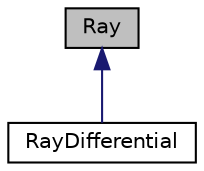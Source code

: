 digraph "Ray"
{
 // LATEX_PDF_SIZE
  edge [fontname="Helvetica",fontsize="10",labelfontname="Helvetica",labelfontsize="10"];
  node [fontname="Helvetica",fontsize="10",shape="box"];
  Node1 [label="Ray",height=0.2,width=0.4,color="black", fillcolor="grey75", style="filled", fontcolor="black",tooltip="ray"];
  Node1 -> Node2 [dir="back",color="midnightblue",fontsize="10",style="solid"];
  Node2 [label="RayDifferential",height=0.2,width=0.4,color="black", fillcolor="white", style="filled",URL="$struct_ray_differential.html",tooltip="ray differential"];
}

